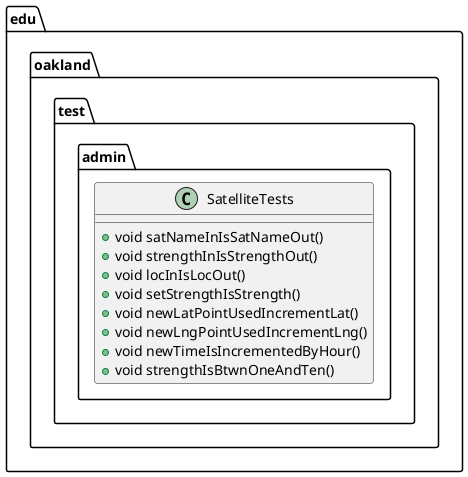 @startuml SatelliteTests

package edu.oakland.test.admin {
    class SatelliteTests {
       + void satNameInIsSatNameOut()
       + void strengthInIsStrengthOut()
       + void locInIsLocOut()
       + void setStrengthIsStrength()
       + void newLatPointUsedIncrementLat()
       + void newLngPointUsedIncrementLng()
       + void newTimeIsIncrementedByHour()
       + void strengthIsBtwnOneAndTen()
    }
}

@enduml